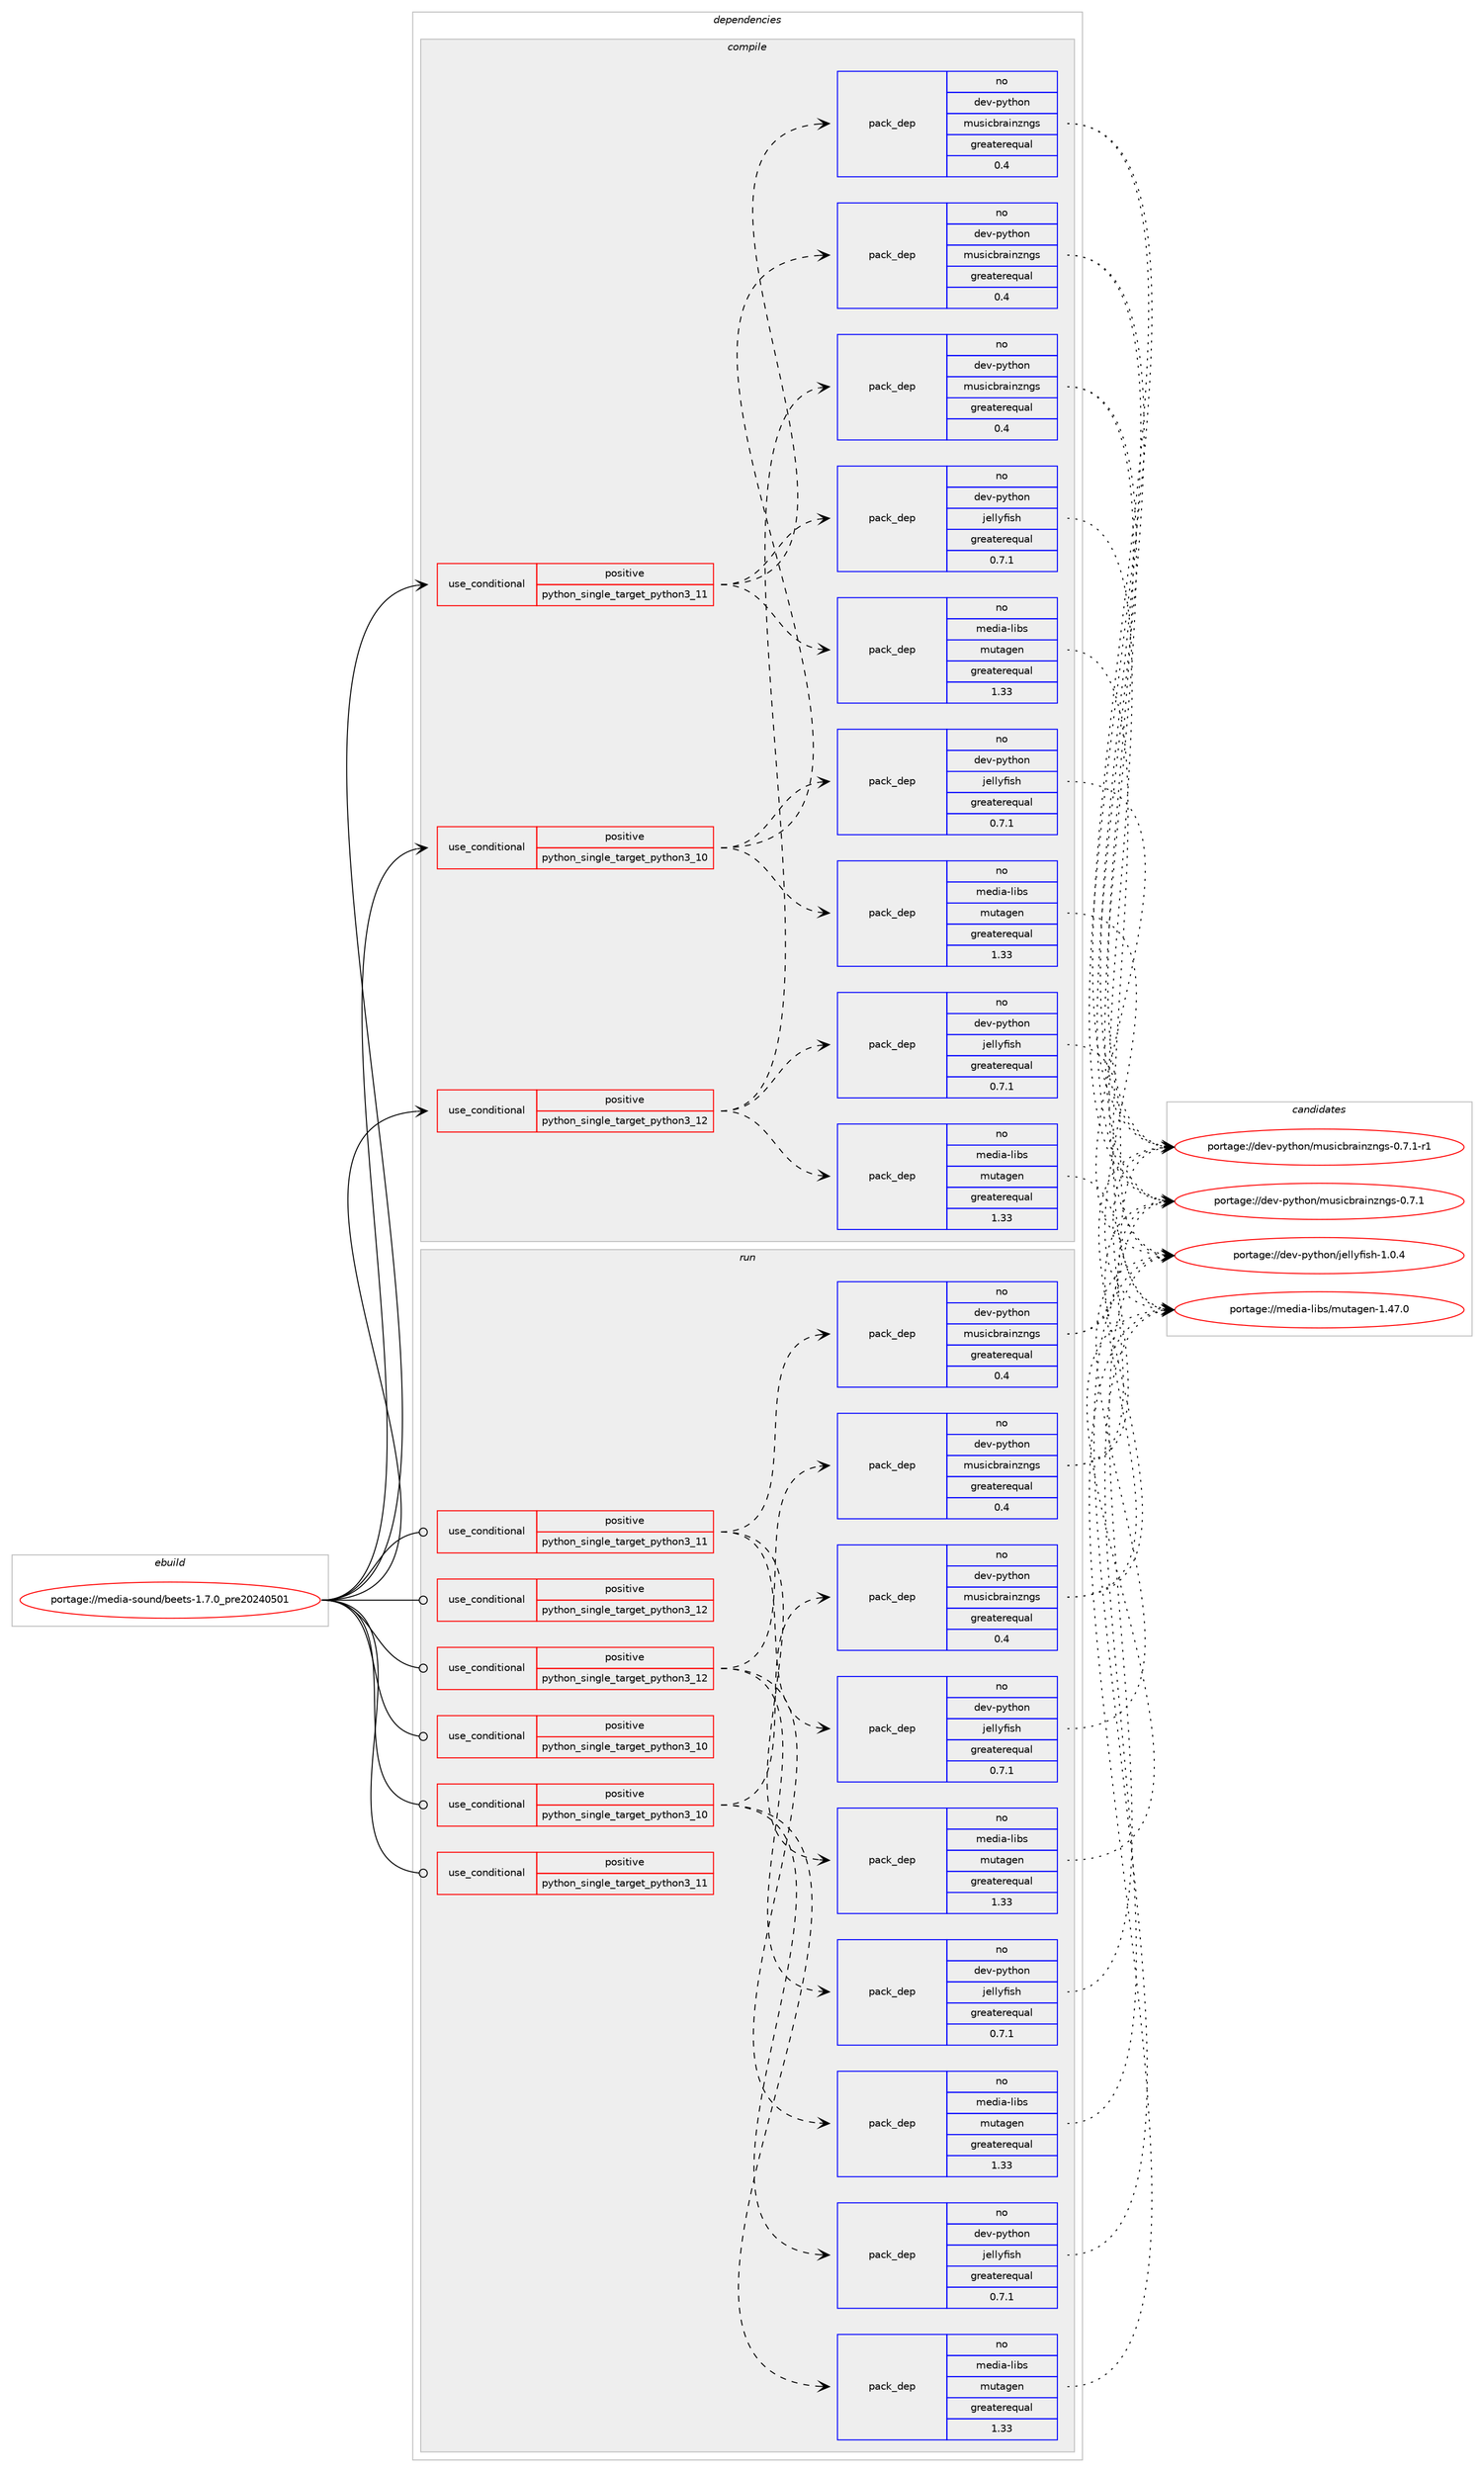 digraph prolog {

# *************
# Graph options
# *************

newrank=true;
concentrate=true;
compound=true;
graph [rankdir=LR,fontname=Helvetica,fontsize=10,ranksep=1.5];#, ranksep=2.5, nodesep=0.2];
edge  [arrowhead=vee];
node  [fontname=Helvetica,fontsize=10];

# **********
# The ebuild
# **********

subgraph cluster_leftcol {
color=gray;
rank=same;
label=<<i>ebuild</i>>;
id [label="portage://media-sound/beets-1.7.0_pre20240501", color=red, width=4, href="../media-sound/beets-1.7.0_pre20240501.svg"];
}

# ****************
# The dependencies
# ****************

subgraph cluster_midcol {
color=gray;
label=<<i>dependencies</i>>;
subgraph cluster_compile {
fillcolor="#eeeeee";
style=filled;
label=<<i>compile</i>>;
subgraph cond77315 {
dependency162105 [label=<<TABLE BORDER="0" CELLBORDER="1" CELLSPACING="0" CELLPADDING="4"><TR><TD ROWSPAN="3" CELLPADDING="10">use_conditional</TD></TR><TR><TD>positive</TD></TR><TR><TD>python_single_target_python3_10</TD></TR></TABLE>>, shape=none, color=red];
subgraph pack82414 {
dependency162106 [label=<<TABLE BORDER="0" CELLBORDER="1" CELLSPACING="0" CELLPADDING="4" WIDTH="220"><TR><TD ROWSPAN="6" CELLPADDING="30">pack_dep</TD></TR><TR><TD WIDTH="110">no</TD></TR><TR><TD>dev-python</TD></TR><TR><TD>jellyfish</TD></TR><TR><TD>greaterequal</TD></TR><TR><TD>0.7.1</TD></TR></TABLE>>, shape=none, color=blue];
}
dependency162105:e -> dependency162106:w [weight=20,style="dashed",arrowhead="vee"];
# *** BEGIN UNKNOWN DEPENDENCY TYPE (TODO) ***
# dependency162105 -> package_dependency(portage://media-sound/beets-1.7.0_pre20240501,install,no,dev-python,munkres,none,[,,],[],[use(enable(python_targets_python3_10),negative)])
# *** END UNKNOWN DEPENDENCY TYPE (TODO) ***

subgraph pack82415 {
dependency162107 [label=<<TABLE BORDER="0" CELLBORDER="1" CELLSPACING="0" CELLPADDING="4" WIDTH="220"><TR><TD ROWSPAN="6" CELLPADDING="30">pack_dep</TD></TR><TR><TD WIDTH="110">no</TD></TR><TR><TD>media-libs</TD></TR><TR><TD>mutagen</TD></TR><TR><TD>greaterequal</TD></TR><TR><TD>1.33</TD></TR></TABLE>>, shape=none, color=blue];
}
dependency162105:e -> dependency162107:w [weight=20,style="dashed",arrowhead="vee"];
subgraph pack82416 {
dependency162108 [label=<<TABLE BORDER="0" CELLBORDER="1" CELLSPACING="0" CELLPADDING="4" WIDTH="220"><TR><TD ROWSPAN="6" CELLPADDING="30">pack_dep</TD></TR><TR><TD WIDTH="110">no</TD></TR><TR><TD>dev-python</TD></TR><TR><TD>musicbrainzngs</TD></TR><TR><TD>greaterequal</TD></TR><TR><TD>0.4</TD></TR></TABLE>>, shape=none, color=blue];
}
dependency162105:e -> dependency162108:w [weight=20,style="dashed",arrowhead="vee"];
# *** BEGIN UNKNOWN DEPENDENCY TYPE (TODO) ***
# dependency162105 -> package_dependency(portage://media-sound/beets-1.7.0_pre20240501,install,no,dev-python,pyyaml,none,[,,],[],[use(enable(python_targets_python3_10),negative)])
# *** END UNKNOWN DEPENDENCY TYPE (TODO) ***

# *** BEGIN UNKNOWN DEPENDENCY TYPE (TODO) ***
# dependency162105 -> package_dependency(portage://media-sound/beets-1.7.0_pre20240501,install,no,dev-python,confuse,none,[,,],[],[use(enable(python_targets_python3_10),negative)])
# *** END UNKNOWN DEPENDENCY TYPE (TODO) ***

# *** BEGIN UNKNOWN DEPENDENCY TYPE (TODO) ***
# dependency162105 -> package_dependency(portage://media-sound/beets-1.7.0_pre20240501,install,no,dev-python,mediafile,none,[,,],[],[use(enable(python_targets_python3_10),negative)])
# *** END UNKNOWN DEPENDENCY TYPE (TODO) ***

# *** BEGIN UNKNOWN DEPENDENCY TYPE (TODO) ***
# dependency162105 -> package_dependency(portage://media-sound/beets-1.7.0_pre20240501,install,no,dev-python,reflink,none,[,,],[],[use(enable(python_targets_python3_10),negative)])
# *** END UNKNOWN DEPENDENCY TYPE (TODO) ***

# *** BEGIN UNKNOWN DEPENDENCY TYPE (TODO) ***
# dependency162105 -> package_dependency(portage://media-sound/beets-1.7.0_pre20240501,install,no,dev-python,requests-oauthlib,none,[,,],[],[use(enable(python_targets_python3_10),negative)])
# *** END UNKNOWN DEPENDENCY TYPE (TODO) ***

# *** BEGIN UNKNOWN DEPENDENCY TYPE (TODO) ***
# dependency162105 -> package_dependency(portage://media-sound/beets-1.7.0_pre20240501,install,no,dev-python,requests,none,[,,],[],[use(enable(python_targets_python3_10),negative)])
# *** END UNKNOWN DEPENDENCY TYPE (TODO) ***

# *** BEGIN UNKNOWN DEPENDENCY TYPE (TODO) ***
# dependency162105 -> package_dependency(portage://media-sound/beets-1.7.0_pre20240501,install,no,dev-python,typing-extensions,none,[,,],[],[use(enable(python_targets_python3_10),negative)])
# *** END UNKNOWN DEPENDENCY TYPE (TODO) ***

# *** BEGIN UNKNOWN DEPENDENCY TYPE (TODO) ***
# dependency162105 -> package_dependency(portage://media-sound/beets-1.7.0_pre20240501,install,no,dev-python,unidecode,none,[,,],[],[use(enable(python_targets_python3_10),negative)])
# *** END UNKNOWN DEPENDENCY TYPE (TODO) ***

}
id:e -> dependency162105:w [weight=20,style="solid",arrowhead="vee"];
subgraph cond77316 {
dependency162109 [label=<<TABLE BORDER="0" CELLBORDER="1" CELLSPACING="0" CELLPADDING="4"><TR><TD ROWSPAN="3" CELLPADDING="10">use_conditional</TD></TR><TR><TD>positive</TD></TR><TR><TD>python_single_target_python3_11</TD></TR></TABLE>>, shape=none, color=red];
subgraph pack82417 {
dependency162110 [label=<<TABLE BORDER="0" CELLBORDER="1" CELLSPACING="0" CELLPADDING="4" WIDTH="220"><TR><TD ROWSPAN="6" CELLPADDING="30">pack_dep</TD></TR><TR><TD WIDTH="110">no</TD></TR><TR><TD>dev-python</TD></TR><TR><TD>jellyfish</TD></TR><TR><TD>greaterequal</TD></TR><TR><TD>0.7.1</TD></TR></TABLE>>, shape=none, color=blue];
}
dependency162109:e -> dependency162110:w [weight=20,style="dashed",arrowhead="vee"];
# *** BEGIN UNKNOWN DEPENDENCY TYPE (TODO) ***
# dependency162109 -> package_dependency(portage://media-sound/beets-1.7.0_pre20240501,install,no,dev-python,munkres,none,[,,],[],[use(enable(python_targets_python3_11),negative)])
# *** END UNKNOWN DEPENDENCY TYPE (TODO) ***

subgraph pack82418 {
dependency162111 [label=<<TABLE BORDER="0" CELLBORDER="1" CELLSPACING="0" CELLPADDING="4" WIDTH="220"><TR><TD ROWSPAN="6" CELLPADDING="30">pack_dep</TD></TR><TR><TD WIDTH="110">no</TD></TR><TR><TD>media-libs</TD></TR><TR><TD>mutagen</TD></TR><TR><TD>greaterequal</TD></TR><TR><TD>1.33</TD></TR></TABLE>>, shape=none, color=blue];
}
dependency162109:e -> dependency162111:w [weight=20,style="dashed",arrowhead="vee"];
subgraph pack82419 {
dependency162112 [label=<<TABLE BORDER="0" CELLBORDER="1" CELLSPACING="0" CELLPADDING="4" WIDTH="220"><TR><TD ROWSPAN="6" CELLPADDING="30">pack_dep</TD></TR><TR><TD WIDTH="110">no</TD></TR><TR><TD>dev-python</TD></TR><TR><TD>musicbrainzngs</TD></TR><TR><TD>greaterequal</TD></TR><TR><TD>0.4</TD></TR></TABLE>>, shape=none, color=blue];
}
dependency162109:e -> dependency162112:w [weight=20,style="dashed",arrowhead="vee"];
# *** BEGIN UNKNOWN DEPENDENCY TYPE (TODO) ***
# dependency162109 -> package_dependency(portage://media-sound/beets-1.7.0_pre20240501,install,no,dev-python,pyyaml,none,[,,],[],[use(enable(python_targets_python3_11),negative)])
# *** END UNKNOWN DEPENDENCY TYPE (TODO) ***

# *** BEGIN UNKNOWN DEPENDENCY TYPE (TODO) ***
# dependency162109 -> package_dependency(portage://media-sound/beets-1.7.0_pre20240501,install,no,dev-python,confuse,none,[,,],[],[use(enable(python_targets_python3_11),negative)])
# *** END UNKNOWN DEPENDENCY TYPE (TODO) ***

# *** BEGIN UNKNOWN DEPENDENCY TYPE (TODO) ***
# dependency162109 -> package_dependency(portage://media-sound/beets-1.7.0_pre20240501,install,no,dev-python,mediafile,none,[,,],[],[use(enable(python_targets_python3_11),negative)])
# *** END UNKNOWN DEPENDENCY TYPE (TODO) ***

# *** BEGIN UNKNOWN DEPENDENCY TYPE (TODO) ***
# dependency162109 -> package_dependency(portage://media-sound/beets-1.7.0_pre20240501,install,no,dev-python,reflink,none,[,,],[],[use(enable(python_targets_python3_11),negative)])
# *** END UNKNOWN DEPENDENCY TYPE (TODO) ***

# *** BEGIN UNKNOWN DEPENDENCY TYPE (TODO) ***
# dependency162109 -> package_dependency(portage://media-sound/beets-1.7.0_pre20240501,install,no,dev-python,requests-oauthlib,none,[,,],[],[use(enable(python_targets_python3_11),negative)])
# *** END UNKNOWN DEPENDENCY TYPE (TODO) ***

# *** BEGIN UNKNOWN DEPENDENCY TYPE (TODO) ***
# dependency162109 -> package_dependency(portage://media-sound/beets-1.7.0_pre20240501,install,no,dev-python,requests,none,[,,],[],[use(enable(python_targets_python3_11),negative)])
# *** END UNKNOWN DEPENDENCY TYPE (TODO) ***

# *** BEGIN UNKNOWN DEPENDENCY TYPE (TODO) ***
# dependency162109 -> package_dependency(portage://media-sound/beets-1.7.0_pre20240501,install,no,dev-python,typing-extensions,none,[,,],[],[use(enable(python_targets_python3_11),negative)])
# *** END UNKNOWN DEPENDENCY TYPE (TODO) ***

# *** BEGIN UNKNOWN DEPENDENCY TYPE (TODO) ***
# dependency162109 -> package_dependency(portage://media-sound/beets-1.7.0_pre20240501,install,no,dev-python,unidecode,none,[,,],[],[use(enable(python_targets_python3_11),negative)])
# *** END UNKNOWN DEPENDENCY TYPE (TODO) ***

}
id:e -> dependency162109:w [weight=20,style="solid",arrowhead="vee"];
subgraph cond77317 {
dependency162113 [label=<<TABLE BORDER="0" CELLBORDER="1" CELLSPACING="0" CELLPADDING="4"><TR><TD ROWSPAN="3" CELLPADDING="10">use_conditional</TD></TR><TR><TD>positive</TD></TR><TR><TD>python_single_target_python3_12</TD></TR></TABLE>>, shape=none, color=red];
subgraph pack82420 {
dependency162114 [label=<<TABLE BORDER="0" CELLBORDER="1" CELLSPACING="0" CELLPADDING="4" WIDTH="220"><TR><TD ROWSPAN="6" CELLPADDING="30">pack_dep</TD></TR><TR><TD WIDTH="110">no</TD></TR><TR><TD>dev-python</TD></TR><TR><TD>jellyfish</TD></TR><TR><TD>greaterequal</TD></TR><TR><TD>0.7.1</TD></TR></TABLE>>, shape=none, color=blue];
}
dependency162113:e -> dependency162114:w [weight=20,style="dashed",arrowhead="vee"];
# *** BEGIN UNKNOWN DEPENDENCY TYPE (TODO) ***
# dependency162113 -> package_dependency(portage://media-sound/beets-1.7.0_pre20240501,install,no,dev-python,munkres,none,[,,],[],[use(enable(python_targets_python3_12),negative)])
# *** END UNKNOWN DEPENDENCY TYPE (TODO) ***

subgraph pack82421 {
dependency162115 [label=<<TABLE BORDER="0" CELLBORDER="1" CELLSPACING="0" CELLPADDING="4" WIDTH="220"><TR><TD ROWSPAN="6" CELLPADDING="30">pack_dep</TD></TR><TR><TD WIDTH="110">no</TD></TR><TR><TD>media-libs</TD></TR><TR><TD>mutagen</TD></TR><TR><TD>greaterequal</TD></TR><TR><TD>1.33</TD></TR></TABLE>>, shape=none, color=blue];
}
dependency162113:e -> dependency162115:w [weight=20,style="dashed",arrowhead="vee"];
subgraph pack82422 {
dependency162116 [label=<<TABLE BORDER="0" CELLBORDER="1" CELLSPACING="0" CELLPADDING="4" WIDTH="220"><TR><TD ROWSPAN="6" CELLPADDING="30">pack_dep</TD></TR><TR><TD WIDTH="110">no</TD></TR><TR><TD>dev-python</TD></TR><TR><TD>musicbrainzngs</TD></TR><TR><TD>greaterequal</TD></TR><TR><TD>0.4</TD></TR></TABLE>>, shape=none, color=blue];
}
dependency162113:e -> dependency162116:w [weight=20,style="dashed",arrowhead="vee"];
# *** BEGIN UNKNOWN DEPENDENCY TYPE (TODO) ***
# dependency162113 -> package_dependency(portage://media-sound/beets-1.7.0_pre20240501,install,no,dev-python,pyyaml,none,[,,],[],[use(enable(python_targets_python3_12),negative)])
# *** END UNKNOWN DEPENDENCY TYPE (TODO) ***

# *** BEGIN UNKNOWN DEPENDENCY TYPE (TODO) ***
# dependency162113 -> package_dependency(portage://media-sound/beets-1.7.0_pre20240501,install,no,dev-python,confuse,none,[,,],[],[use(enable(python_targets_python3_12),negative)])
# *** END UNKNOWN DEPENDENCY TYPE (TODO) ***

# *** BEGIN UNKNOWN DEPENDENCY TYPE (TODO) ***
# dependency162113 -> package_dependency(portage://media-sound/beets-1.7.0_pre20240501,install,no,dev-python,mediafile,none,[,,],[],[use(enable(python_targets_python3_12),negative)])
# *** END UNKNOWN DEPENDENCY TYPE (TODO) ***

# *** BEGIN UNKNOWN DEPENDENCY TYPE (TODO) ***
# dependency162113 -> package_dependency(portage://media-sound/beets-1.7.0_pre20240501,install,no,dev-python,reflink,none,[,,],[],[use(enable(python_targets_python3_12),negative)])
# *** END UNKNOWN DEPENDENCY TYPE (TODO) ***

# *** BEGIN UNKNOWN DEPENDENCY TYPE (TODO) ***
# dependency162113 -> package_dependency(portage://media-sound/beets-1.7.0_pre20240501,install,no,dev-python,requests-oauthlib,none,[,,],[],[use(enable(python_targets_python3_12),negative)])
# *** END UNKNOWN DEPENDENCY TYPE (TODO) ***

# *** BEGIN UNKNOWN DEPENDENCY TYPE (TODO) ***
# dependency162113 -> package_dependency(portage://media-sound/beets-1.7.0_pre20240501,install,no,dev-python,requests,none,[,,],[],[use(enable(python_targets_python3_12),negative)])
# *** END UNKNOWN DEPENDENCY TYPE (TODO) ***

# *** BEGIN UNKNOWN DEPENDENCY TYPE (TODO) ***
# dependency162113 -> package_dependency(portage://media-sound/beets-1.7.0_pre20240501,install,no,dev-python,typing-extensions,none,[,,],[],[use(enable(python_targets_python3_12),negative)])
# *** END UNKNOWN DEPENDENCY TYPE (TODO) ***

# *** BEGIN UNKNOWN DEPENDENCY TYPE (TODO) ***
# dependency162113 -> package_dependency(portage://media-sound/beets-1.7.0_pre20240501,install,no,dev-python,unidecode,none,[,,],[],[use(enable(python_targets_python3_12),negative)])
# *** END UNKNOWN DEPENDENCY TYPE (TODO) ***

}
id:e -> dependency162113:w [weight=20,style="solid",arrowhead="vee"];
}
subgraph cluster_compileandrun {
fillcolor="#eeeeee";
style=filled;
label=<<i>compile and run</i>>;
}
subgraph cluster_run {
fillcolor="#eeeeee";
style=filled;
label=<<i>run</i>>;
subgraph cond77318 {
dependency162117 [label=<<TABLE BORDER="0" CELLBORDER="1" CELLSPACING="0" CELLPADDING="4"><TR><TD ROWSPAN="3" CELLPADDING="10">use_conditional</TD></TR><TR><TD>positive</TD></TR><TR><TD>python_single_target_python3_10</TD></TR></TABLE>>, shape=none, color=red];
# *** BEGIN UNKNOWN DEPENDENCY TYPE (TODO) ***
# dependency162117 -> package_dependency(portage://media-sound/beets-1.7.0_pre20240501,run,no,dev-lang,python,none,[,,],[slot(3.10)],[use(enable(sqlite),none)])
# *** END UNKNOWN DEPENDENCY TYPE (TODO) ***

}
id:e -> dependency162117:w [weight=20,style="solid",arrowhead="odot"];
subgraph cond77319 {
dependency162118 [label=<<TABLE BORDER="0" CELLBORDER="1" CELLSPACING="0" CELLPADDING="4"><TR><TD ROWSPAN="3" CELLPADDING="10">use_conditional</TD></TR><TR><TD>positive</TD></TR><TR><TD>python_single_target_python3_10</TD></TR></TABLE>>, shape=none, color=red];
subgraph pack82423 {
dependency162119 [label=<<TABLE BORDER="0" CELLBORDER="1" CELLSPACING="0" CELLPADDING="4" WIDTH="220"><TR><TD ROWSPAN="6" CELLPADDING="30">pack_dep</TD></TR><TR><TD WIDTH="110">no</TD></TR><TR><TD>dev-python</TD></TR><TR><TD>jellyfish</TD></TR><TR><TD>greaterequal</TD></TR><TR><TD>0.7.1</TD></TR></TABLE>>, shape=none, color=blue];
}
dependency162118:e -> dependency162119:w [weight=20,style="dashed",arrowhead="vee"];
# *** BEGIN UNKNOWN DEPENDENCY TYPE (TODO) ***
# dependency162118 -> package_dependency(portage://media-sound/beets-1.7.0_pre20240501,run,no,dev-python,munkres,none,[,,],[],[use(enable(python_targets_python3_10),negative)])
# *** END UNKNOWN DEPENDENCY TYPE (TODO) ***

subgraph pack82424 {
dependency162120 [label=<<TABLE BORDER="0" CELLBORDER="1" CELLSPACING="0" CELLPADDING="4" WIDTH="220"><TR><TD ROWSPAN="6" CELLPADDING="30">pack_dep</TD></TR><TR><TD WIDTH="110">no</TD></TR><TR><TD>media-libs</TD></TR><TR><TD>mutagen</TD></TR><TR><TD>greaterequal</TD></TR><TR><TD>1.33</TD></TR></TABLE>>, shape=none, color=blue];
}
dependency162118:e -> dependency162120:w [weight=20,style="dashed",arrowhead="vee"];
subgraph pack82425 {
dependency162121 [label=<<TABLE BORDER="0" CELLBORDER="1" CELLSPACING="0" CELLPADDING="4" WIDTH="220"><TR><TD ROWSPAN="6" CELLPADDING="30">pack_dep</TD></TR><TR><TD WIDTH="110">no</TD></TR><TR><TD>dev-python</TD></TR><TR><TD>musicbrainzngs</TD></TR><TR><TD>greaterequal</TD></TR><TR><TD>0.4</TD></TR></TABLE>>, shape=none, color=blue];
}
dependency162118:e -> dependency162121:w [weight=20,style="dashed",arrowhead="vee"];
# *** BEGIN UNKNOWN DEPENDENCY TYPE (TODO) ***
# dependency162118 -> package_dependency(portage://media-sound/beets-1.7.0_pre20240501,run,no,dev-python,pyyaml,none,[,,],[],[use(enable(python_targets_python3_10),negative)])
# *** END UNKNOWN DEPENDENCY TYPE (TODO) ***

# *** BEGIN UNKNOWN DEPENDENCY TYPE (TODO) ***
# dependency162118 -> package_dependency(portage://media-sound/beets-1.7.0_pre20240501,run,no,dev-python,confuse,none,[,,],[],[use(enable(python_targets_python3_10),negative)])
# *** END UNKNOWN DEPENDENCY TYPE (TODO) ***

# *** BEGIN UNKNOWN DEPENDENCY TYPE (TODO) ***
# dependency162118 -> package_dependency(portage://media-sound/beets-1.7.0_pre20240501,run,no,dev-python,mediafile,none,[,,],[],[use(enable(python_targets_python3_10),negative)])
# *** END UNKNOWN DEPENDENCY TYPE (TODO) ***

# *** BEGIN UNKNOWN DEPENDENCY TYPE (TODO) ***
# dependency162118 -> package_dependency(portage://media-sound/beets-1.7.0_pre20240501,run,no,dev-python,reflink,none,[,,],[],[use(enable(python_targets_python3_10),negative)])
# *** END UNKNOWN DEPENDENCY TYPE (TODO) ***

# *** BEGIN UNKNOWN DEPENDENCY TYPE (TODO) ***
# dependency162118 -> package_dependency(portage://media-sound/beets-1.7.0_pre20240501,run,no,dev-python,requests-oauthlib,none,[,,],[],[use(enable(python_targets_python3_10),negative)])
# *** END UNKNOWN DEPENDENCY TYPE (TODO) ***

# *** BEGIN UNKNOWN DEPENDENCY TYPE (TODO) ***
# dependency162118 -> package_dependency(portage://media-sound/beets-1.7.0_pre20240501,run,no,dev-python,requests,none,[,,],[],[use(enable(python_targets_python3_10),negative)])
# *** END UNKNOWN DEPENDENCY TYPE (TODO) ***

# *** BEGIN UNKNOWN DEPENDENCY TYPE (TODO) ***
# dependency162118 -> package_dependency(portage://media-sound/beets-1.7.0_pre20240501,run,no,dev-python,typing-extensions,none,[,,],[],[use(enable(python_targets_python3_10),negative)])
# *** END UNKNOWN DEPENDENCY TYPE (TODO) ***

# *** BEGIN UNKNOWN DEPENDENCY TYPE (TODO) ***
# dependency162118 -> package_dependency(portage://media-sound/beets-1.7.0_pre20240501,run,no,dev-python,unidecode,none,[,,],[],[use(enable(python_targets_python3_10),negative)])
# *** END UNKNOWN DEPENDENCY TYPE (TODO) ***

}
id:e -> dependency162118:w [weight=20,style="solid",arrowhead="odot"];
subgraph cond77320 {
dependency162122 [label=<<TABLE BORDER="0" CELLBORDER="1" CELLSPACING="0" CELLPADDING="4"><TR><TD ROWSPAN="3" CELLPADDING="10">use_conditional</TD></TR><TR><TD>positive</TD></TR><TR><TD>python_single_target_python3_11</TD></TR></TABLE>>, shape=none, color=red];
# *** BEGIN UNKNOWN DEPENDENCY TYPE (TODO) ***
# dependency162122 -> package_dependency(portage://media-sound/beets-1.7.0_pre20240501,run,no,dev-lang,python,none,[,,],[slot(3.11)],[use(enable(sqlite),none)])
# *** END UNKNOWN DEPENDENCY TYPE (TODO) ***

}
id:e -> dependency162122:w [weight=20,style="solid",arrowhead="odot"];
subgraph cond77321 {
dependency162123 [label=<<TABLE BORDER="0" CELLBORDER="1" CELLSPACING="0" CELLPADDING="4"><TR><TD ROWSPAN="3" CELLPADDING="10">use_conditional</TD></TR><TR><TD>positive</TD></TR><TR><TD>python_single_target_python3_11</TD></TR></TABLE>>, shape=none, color=red];
subgraph pack82426 {
dependency162124 [label=<<TABLE BORDER="0" CELLBORDER="1" CELLSPACING="0" CELLPADDING="4" WIDTH="220"><TR><TD ROWSPAN="6" CELLPADDING="30">pack_dep</TD></TR><TR><TD WIDTH="110">no</TD></TR><TR><TD>dev-python</TD></TR><TR><TD>jellyfish</TD></TR><TR><TD>greaterequal</TD></TR><TR><TD>0.7.1</TD></TR></TABLE>>, shape=none, color=blue];
}
dependency162123:e -> dependency162124:w [weight=20,style="dashed",arrowhead="vee"];
# *** BEGIN UNKNOWN DEPENDENCY TYPE (TODO) ***
# dependency162123 -> package_dependency(portage://media-sound/beets-1.7.0_pre20240501,run,no,dev-python,munkres,none,[,,],[],[use(enable(python_targets_python3_11),negative)])
# *** END UNKNOWN DEPENDENCY TYPE (TODO) ***

subgraph pack82427 {
dependency162125 [label=<<TABLE BORDER="0" CELLBORDER="1" CELLSPACING="0" CELLPADDING="4" WIDTH="220"><TR><TD ROWSPAN="6" CELLPADDING="30">pack_dep</TD></TR><TR><TD WIDTH="110">no</TD></TR><TR><TD>media-libs</TD></TR><TR><TD>mutagen</TD></TR><TR><TD>greaterequal</TD></TR><TR><TD>1.33</TD></TR></TABLE>>, shape=none, color=blue];
}
dependency162123:e -> dependency162125:w [weight=20,style="dashed",arrowhead="vee"];
subgraph pack82428 {
dependency162126 [label=<<TABLE BORDER="0" CELLBORDER="1" CELLSPACING="0" CELLPADDING="4" WIDTH="220"><TR><TD ROWSPAN="6" CELLPADDING="30">pack_dep</TD></TR><TR><TD WIDTH="110">no</TD></TR><TR><TD>dev-python</TD></TR><TR><TD>musicbrainzngs</TD></TR><TR><TD>greaterequal</TD></TR><TR><TD>0.4</TD></TR></TABLE>>, shape=none, color=blue];
}
dependency162123:e -> dependency162126:w [weight=20,style="dashed",arrowhead="vee"];
# *** BEGIN UNKNOWN DEPENDENCY TYPE (TODO) ***
# dependency162123 -> package_dependency(portage://media-sound/beets-1.7.0_pre20240501,run,no,dev-python,pyyaml,none,[,,],[],[use(enable(python_targets_python3_11),negative)])
# *** END UNKNOWN DEPENDENCY TYPE (TODO) ***

# *** BEGIN UNKNOWN DEPENDENCY TYPE (TODO) ***
# dependency162123 -> package_dependency(portage://media-sound/beets-1.7.0_pre20240501,run,no,dev-python,confuse,none,[,,],[],[use(enable(python_targets_python3_11),negative)])
# *** END UNKNOWN DEPENDENCY TYPE (TODO) ***

# *** BEGIN UNKNOWN DEPENDENCY TYPE (TODO) ***
# dependency162123 -> package_dependency(portage://media-sound/beets-1.7.0_pre20240501,run,no,dev-python,mediafile,none,[,,],[],[use(enable(python_targets_python3_11),negative)])
# *** END UNKNOWN DEPENDENCY TYPE (TODO) ***

# *** BEGIN UNKNOWN DEPENDENCY TYPE (TODO) ***
# dependency162123 -> package_dependency(portage://media-sound/beets-1.7.0_pre20240501,run,no,dev-python,reflink,none,[,,],[],[use(enable(python_targets_python3_11),negative)])
# *** END UNKNOWN DEPENDENCY TYPE (TODO) ***

# *** BEGIN UNKNOWN DEPENDENCY TYPE (TODO) ***
# dependency162123 -> package_dependency(portage://media-sound/beets-1.7.0_pre20240501,run,no,dev-python,requests-oauthlib,none,[,,],[],[use(enable(python_targets_python3_11),negative)])
# *** END UNKNOWN DEPENDENCY TYPE (TODO) ***

# *** BEGIN UNKNOWN DEPENDENCY TYPE (TODO) ***
# dependency162123 -> package_dependency(portage://media-sound/beets-1.7.0_pre20240501,run,no,dev-python,requests,none,[,,],[],[use(enable(python_targets_python3_11),negative)])
# *** END UNKNOWN DEPENDENCY TYPE (TODO) ***

# *** BEGIN UNKNOWN DEPENDENCY TYPE (TODO) ***
# dependency162123 -> package_dependency(portage://media-sound/beets-1.7.0_pre20240501,run,no,dev-python,typing-extensions,none,[,,],[],[use(enable(python_targets_python3_11),negative)])
# *** END UNKNOWN DEPENDENCY TYPE (TODO) ***

# *** BEGIN UNKNOWN DEPENDENCY TYPE (TODO) ***
# dependency162123 -> package_dependency(portage://media-sound/beets-1.7.0_pre20240501,run,no,dev-python,unidecode,none,[,,],[],[use(enable(python_targets_python3_11),negative)])
# *** END UNKNOWN DEPENDENCY TYPE (TODO) ***

}
id:e -> dependency162123:w [weight=20,style="solid",arrowhead="odot"];
subgraph cond77322 {
dependency162127 [label=<<TABLE BORDER="0" CELLBORDER="1" CELLSPACING="0" CELLPADDING="4"><TR><TD ROWSPAN="3" CELLPADDING="10">use_conditional</TD></TR><TR><TD>positive</TD></TR><TR><TD>python_single_target_python3_12</TD></TR></TABLE>>, shape=none, color=red];
# *** BEGIN UNKNOWN DEPENDENCY TYPE (TODO) ***
# dependency162127 -> package_dependency(portage://media-sound/beets-1.7.0_pre20240501,run,no,dev-lang,python,none,[,,],[slot(3.12)],[use(enable(sqlite),none)])
# *** END UNKNOWN DEPENDENCY TYPE (TODO) ***

}
id:e -> dependency162127:w [weight=20,style="solid",arrowhead="odot"];
subgraph cond77323 {
dependency162128 [label=<<TABLE BORDER="0" CELLBORDER="1" CELLSPACING="0" CELLPADDING="4"><TR><TD ROWSPAN="3" CELLPADDING="10">use_conditional</TD></TR><TR><TD>positive</TD></TR><TR><TD>python_single_target_python3_12</TD></TR></TABLE>>, shape=none, color=red];
subgraph pack82429 {
dependency162129 [label=<<TABLE BORDER="0" CELLBORDER="1" CELLSPACING="0" CELLPADDING="4" WIDTH="220"><TR><TD ROWSPAN="6" CELLPADDING="30">pack_dep</TD></TR><TR><TD WIDTH="110">no</TD></TR><TR><TD>dev-python</TD></TR><TR><TD>jellyfish</TD></TR><TR><TD>greaterequal</TD></TR><TR><TD>0.7.1</TD></TR></TABLE>>, shape=none, color=blue];
}
dependency162128:e -> dependency162129:w [weight=20,style="dashed",arrowhead="vee"];
# *** BEGIN UNKNOWN DEPENDENCY TYPE (TODO) ***
# dependency162128 -> package_dependency(portage://media-sound/beets-1.7.0_pre20240501,run,no,dev-python,munkres,none,[,,],[],[use(enable(python_targets_python3_12),negative)])
# *** END UNKNOWN DEPENDENCY TYPE (TODO) ***

subgraph pack82430 {
dependency162130 [label=<<TABLE BORDER="0" CELLBORDER="1" CELLSPACING="0" CELLPADDING="4" WIDTH="220"><TR><TD ROWSPAN="6" CELLPADDING="30">pack_dep</TD></TR><TR><TD WIDTH="110">no</TD></TR><TR><TD>media-libs</TD></TR><TR><TD>mutagen</TD></TR><TR><TD>greaterequal</TD></TR><TR><TD>1.33</TD></TR></TABLE>>, shape=none, color=blue];
}
dependency162128:e -> dependency162130:w [weight=20,style="dashed",arrowhead="vee"];
subgraph pack82431 {
dependency162131 [label=<<TABLE BORDER="0" CELLBORDER="1" CELLSPACING="0" CELLPADDING="4" WIDTH="220"><TR><TD ROWSPAN="6" CELLPADDING="30">pack_dep</TD></TR><TR><TD WIDTH="110">no</TD></TR><TR><TD>dev-python</TD></TR><TR><TD>musicbrainzngs</TD></TR><TR><TD>greaterequal</TD></TR><TR><TD>0.4</TD></TR></TABLE>>, shape=none, color=blue];
}
dependency162128:e -> dependency162131:w [weight=20,style="dashed",arrowhead="vee"];
# *** BEGIN UNKNOWN DEPENDENCY TYPE (TODO) ***
# dependency162128 -> package_dependency(portage://media-sound/beets-1.7.0_pre20240501,run,no,dev-python,pyyaml,none,[,,],[],[use(enable(python_targets_python3_12),negative)])
# *** END UNKNOWN DEPENDENCY TYPE (TODO) ***

# *** BEGIN UNKNOWN DEPENDENCY TYPE (TODO) ***
# dependency162128 -> package_dependency(portage://media-sound/beets-1.7.0_pre20240501,run,no,dev-python,confuse,none,[,,],[],[use(enable(python_targets_python3_12),negative)])
# *** END UNKNOWN DEPENDENCY TYPE (TODO) ***

# *** BEGIN UNKNOWN DEPENDENCY TYPE (TODO) ***
# dependency162128 -> package_dependency(portage://media-sound/beets-1.7.0_pre20240501,run,no,dev-python,mediafile,none,[,,],[],[use(enable(python_targets_python3_12),negative)])
# *** END UNKNOWN DEPENDENCY TYPE (TODO) ***

# *** BEGIN UNKNOWN DEPENDENCY TYPE (TODO) ***
# dependency162128 -> package_dependency(portage://media-sound/beets-1.7.0_pre20240501,run,no,dev-python,reflink,none,[,,],[],[use(enable(python_targets_python3_12),negative)])
# *** END UNKNOWN DEPENDENCY TYPE (TODO) ***

# *** BEGIN UNKNOWN DEPENDENCY TYPE (TODO) ***
# dependency162128 -> package_dependency(portage://media-sound/beets-1.7.0_pre20240501,run,no,dev-python,requests-oauthlib,none,[,,],[],[use(enable(python_targets_python3_12),negative)])
# *** END UNKNOWN DEPENDENCY TYPE (TODO) ***

# *** BEGIN UNKNOWN DEPENDENCY TYPE (TODO) ***
# dependency162128 -> package_dependency(portage://media-sound/beets-1.7.0_pre20240501,run,no,dev-python,requests,none,[,,],[],[use(enable(python_targets_python3_12),negative)])
# *** END UNKNOWN DEPENDENCY TYPE (TODO) ***

# *** BEGIN UNKNOWN DEPENDENCY TYPE (TODO) ***
# dependency162128 -> package_dependency(portage://media-sound/beets-1.7.0_pre20240501,run,no,dev-python,typing-extensions,none,[,,],[],[use(enable(python_targets_python3_12),negative)])
# *** END UNKNOWN DEPENDENCY TYPE (TODO) ***

# *** BEGIN UNKNOWN DEPENDENCY TYPE (TODO) ***
# dependency162128 -> package_dependency(portage://media-sound/beets-1.7.0_pre20240501,run,no,dev-python,unidecode,none,[,,],[],[use(enable(python_targets_python3_12),negative)])
# *** END UNKNOWN DEPENDENCY TYPE (TODO) ***

}
id:e -> dependency162128:w [weight=20,style="solid",arrowhead="odot"];
}
}

# **************
# The candidates
# **************

subgraph cluster_choices {
rank=same;
color=gray;
label=<<i>candidates</i>>;

subgraph choice82414 {
color=black;
nodesep=1;
choice1001011184511212111610411111047106101108108121102105115104454946484652 [label="portage://dev-python/jellyfish-1.0.4", color=red, width=4,href="../dev-python/jellyfish-1.0.4.svg"];
dependency162106:e -> choice1001011184511212111610411111047106101108108121102105115104454946484652:w [style=dotted,weight="100"];
}
subgraph choice82415 {
color=black;
nodesep=1;
choice109101100105974510810598115471091171169710310111045494652554648 [label="portage://media-libs/mutagen-1.47.0", color=red, width=4,href="../media-libs/mutagen-1.47.0.svg"];
dependency162107:e -> choice109101100105974510810598115471091171169710310111045494652554648:w [style=dotted,weight="100"];
}
subgraph choice82416 {
color=black;
nodesep=1;
choice1001011184511212111610411111047109117115105999811497105110122110103115454846554649 [label="portage://dev-python/musicbrainzngs-0.7.1", color=red, width=4,href="../dev-python/musicbrainzngs-0.7.1.svg"];
choice10010111845112121116104111110471091171151059998114971051101221101031154548465546494511449 [label="portage://dev-python/musicbrainzngs-0.7.1-r1", color=red, width=4,href="../dev-python/musicbrainzngs-0.7.1-r1.svg"];
dependency162108:e -> choice1001011184511212111610411111047109117115105999811497105110122110103115454846554649:w [style=dotted,weight="100"];
dependency162108:e -> choice10010111845112121116104111110471091171151059998114971051101221101031154548465546494511449:w [style=dotted,weight="100"];
}
subgraph choice82417 {
color=black;
nodesep=1;
choice1001011184511212111610411111047106101108108121102105115104454946484652 [label="portage://dev-python/jellyfish-1.0.4", color=red, width=4,href="../dev-python/jellyfish-1.0.4.svg"];
dependency162110:e -> choice1001011184511212111610411111047106101108108121102105115104454946484652:w [style=dotted,weight="100"];
}
subgraph choice82418 {
color=black;
nodesep=1;
choice109101100105974510810598115471091171169710310111045494652554648 [label="portage://media-libs/mutagen-1.47.0", color=red, width=4,href="../media-libs/mutagen-1.47.0.svg"];
dependency162111:e -> choice109101100105974510810598115471091171169710310111045494652554648:w [style=dotted,weight="100"];
}
subgraph choice82419 {
color=black;
nodesep=1;
choice1001011184511212111610411111047109117115105999811497105110122110103115454846554649 [label="portage://dev-python/musicbrainzngs-0.7.1", color=red, width=4,href="../dev-python/musicbrainzngs-0.7.1.svg"];
choice10010111845112121116104111110471091171151059998114971051101221101031154548465546494511449 [label="portage://dev-python/musicbrainzngs-0.7.1-r1", color=red, width=4,href="../dev-python/musicbrainzngs-0.7.1-r1.svg"];
dependency162112:e -> choice1001011184511212111610411111047109117115105999811497105110122110103115454846554649:w [style=dotted,weight="100"];
dependency162112:e -> choice10010111845112121116104111110471091171151059998114971051101221101031154548465546494511449:w [style=dotted,weight="100"];
}
subgraph choice82420 {
color=black;
nodesep=1;
choice1001011184511212111610411111047106101108108121102105115104454946484652 [label="portage://dev-python/jellyfish-1.0.4", color=red, width=4,href="../dev-python/jellyfish-1.0.4.svg"];
dependency162114:e -> choice1001011184511212111610411111047106101108108121102105115104454946484652:w [style=dotted,weight="100"];
}
subgraph choice82421 {
color=black;
nodesep=1;
choice109101100105974510810598115471091171169710310111045494652554648 [label="portage://media-libs/mutagen-1.47.0", color=red, width=4,href="../media-libs/mutagen-1.47.0.svg"];
dependency162115:e -> choice109101100105974510810598115471091171169710310111045494652554648:w [style=dotted,weight="100"];
}
subgraph choice82422 {
color=black;
nodesep=1;
choice1001011184511212111610411111047109117115105999811497105110122110103115454846554649 [label="portage://dev-python/musicbrainzngs-0.7.1", color=red, width=4,href="../dev-python/musicbrainzngs-0.7.1.svg"];
choice10010111845112121116104111110471091171151059998114971051101221101031154548465546494511449 [label="portage://dev-python/musicbrainzngs-0.7.1-r1", color=red, width=4,href="../dev-python/musicbrainzngs-0.7.1-r1.svg"];
dependency162116:e -> choice1001011184511212111610411111047109117115105999811497105110122110103115454846554649:w [style=dotted,weight="100"];
dependency162116:e -> choice10010111845112121116104111110471091171151059998114971051101221101031154548465546494511449:w [style=dotted,weight="100"];
}
subgraph choice82423 {
color=black;
nodesep=1;
choice1001011184511212111610411111047106101108108121102105115104454946484652 [label="portage://dev-python/jellyfish-1.0.4", color=red, width=4,href="../dev-python/jellyfish-1.0.4.svg"];
dependency162119:e -> choice1001011184511212111610411111047106101108108121102105115104454946484652:w [style=dotted,weight="100"];
}
subgraph choice82424 {
color=black;
nodesep=1;
choice109101100105974510810598115471091171169710310111045494652554648 [label="portage://media-libs/mutagen-1.47.0", color=red, width=4,href="../media-libs/mutagen-1.47.0.svg"];
dependency162120:e -> choice109101100105974510810598115471091171169710310111045494652554648:w [style=dotted,weight="100"];
}
subgraph choice82425 {
color=black;
nodesep=1;
choice1001011184511212111610411111047109117115105999811497105110122110103115454846554649 [label="portage://dev-python/musicbrainzngs-0.7.1", color=red, width=4,href="../dev-python/musicbrainzngs-0.7.1.svg"];
choice10010111845112121116104111110471091171151059998114971051101221101031154548465546494511449 [label="portage://dev-python/musicbrainzngs-0.7.1-r1", color=red, width=4,href="../dev-python/musicbrainzngs-0.7.1-r1.svg"];
dependency162121:e -> choice1001011184511212111610411111047109117115105999811497105110122110103115454846554649:w [style=dotted,weight="100"];
dependency162121:e -> choice10010111845112121116104111110471091171151059998114971051101221101031154548465546494511449:w [style=dotted,weight="100"];
}
subgraph choice82426 {
color=black;
nodesep=1;
choice1001011184511212111610411111047106101108108121102105115104454946484652 [label="portage://dev-python/jellyfish-1.0.4", color=red, width=4,href="../dev-python/jellyfish-1.0.4.svg"];
dependency162124:e -> choice1001011184511212111610411111047106101108108121102105115104454946484652:w [style=dotted,weight="100"];
}
subgraph choice82427 {
color=black;
nodesep=1;
choice109101100105974510810598115471091171169710310111045494652554648 [label="portage://media-libs/mutagen-1.47.0", color=red, width=4,href="../media-libs/mutagen-1.47.0.svg"];
dependency162125:e -> choice109101100105974510810598115471091171169710310111045494652554648:w [style=dotted,weight="100"];
}
subgraph choice82428 {
color=black;
nodesep=1;
choice1001011184511212111610411111047109117115105999811497105110122110103115454846554649 [label="portage://dev-python/musicbrainzngs-0.7.1", color=red, width=4,href="../dev-python/musicbrainzngs-0.7.1.svg"];
choice10010111845112121116104111110471091171151059998114971051101221101031154548465546494511449 [label="portage://dev-python/musicbrainzngs-0.7.1-r1", color=red, width=4,href="../dev-python/musicbrainzngs-0.7.1-r1.svg"];
dependency162126:e -> choice1001011184511212111610411111047109117115105999811497105110122110103115454846554649:w [style=dotted,weight="100"];
dependency162126:e -> choice10010111845112121116104111110471091171151059998114971051101221101031154548465546494511449:w [style=dotted,weight="100"];
}
subgraph choice82429 {
color=black;
nodesep=1;
choice1001011184511212111610411111047106101108108121102105115104454946484652 [label="portage://dev-python/jellyfish-1.0.4", color=red, width=4,href="../dev-python/jellyfish-1.0.4.svg"];
dependency162129:e -> choice1001011184511212111610411111047106101108108121102105115104454946484652:w [style=dotted,weight="100"];
}
subgraph choice82430 {
color=black;
nodesep=1;
choice109101100105974510810598115471091171169710310111045494652554648 [label="portage://media-libs/mutagen-1.47.0", color=red, width=4,href="../media-libs/mutagen-1.47.0.svg"];
dependency162130:e -> choice109101100105974510810598115471091171169710310111045494652554648:w [style=dotted,weight="100"];
}
subgraph choice82431 {
color=black;
nodesep=1;
choice1001011184511212111610411111047109117115105999811497105110122110103115454846554649 [label="portage://dev-python/musicbrainzngs-0.7.1", color=red, width=4,href="../dev-python/musicbrainzngs-0.7.1.svg"];
choice10010111845112121116104111110471091171151059998114971051101221101031154548465546494511449 [label="portage://dev-python/musicbrainzngs-0.7.1-r1", color=red, width=4,href="../dev-python/musicbrainzngs-0.7.1-r1.svg"];
dependency162131:e -> choice1001011184511212111610411111047109117115105999811497105110122110103115454846554649:w [style=dotted,weight="100"];
dependency162131:e -> choice10010111845112121116104111110471091171151059998114971051101221101031154548465546494511449:w [style=dotted,weight="100"];
}
}

}
